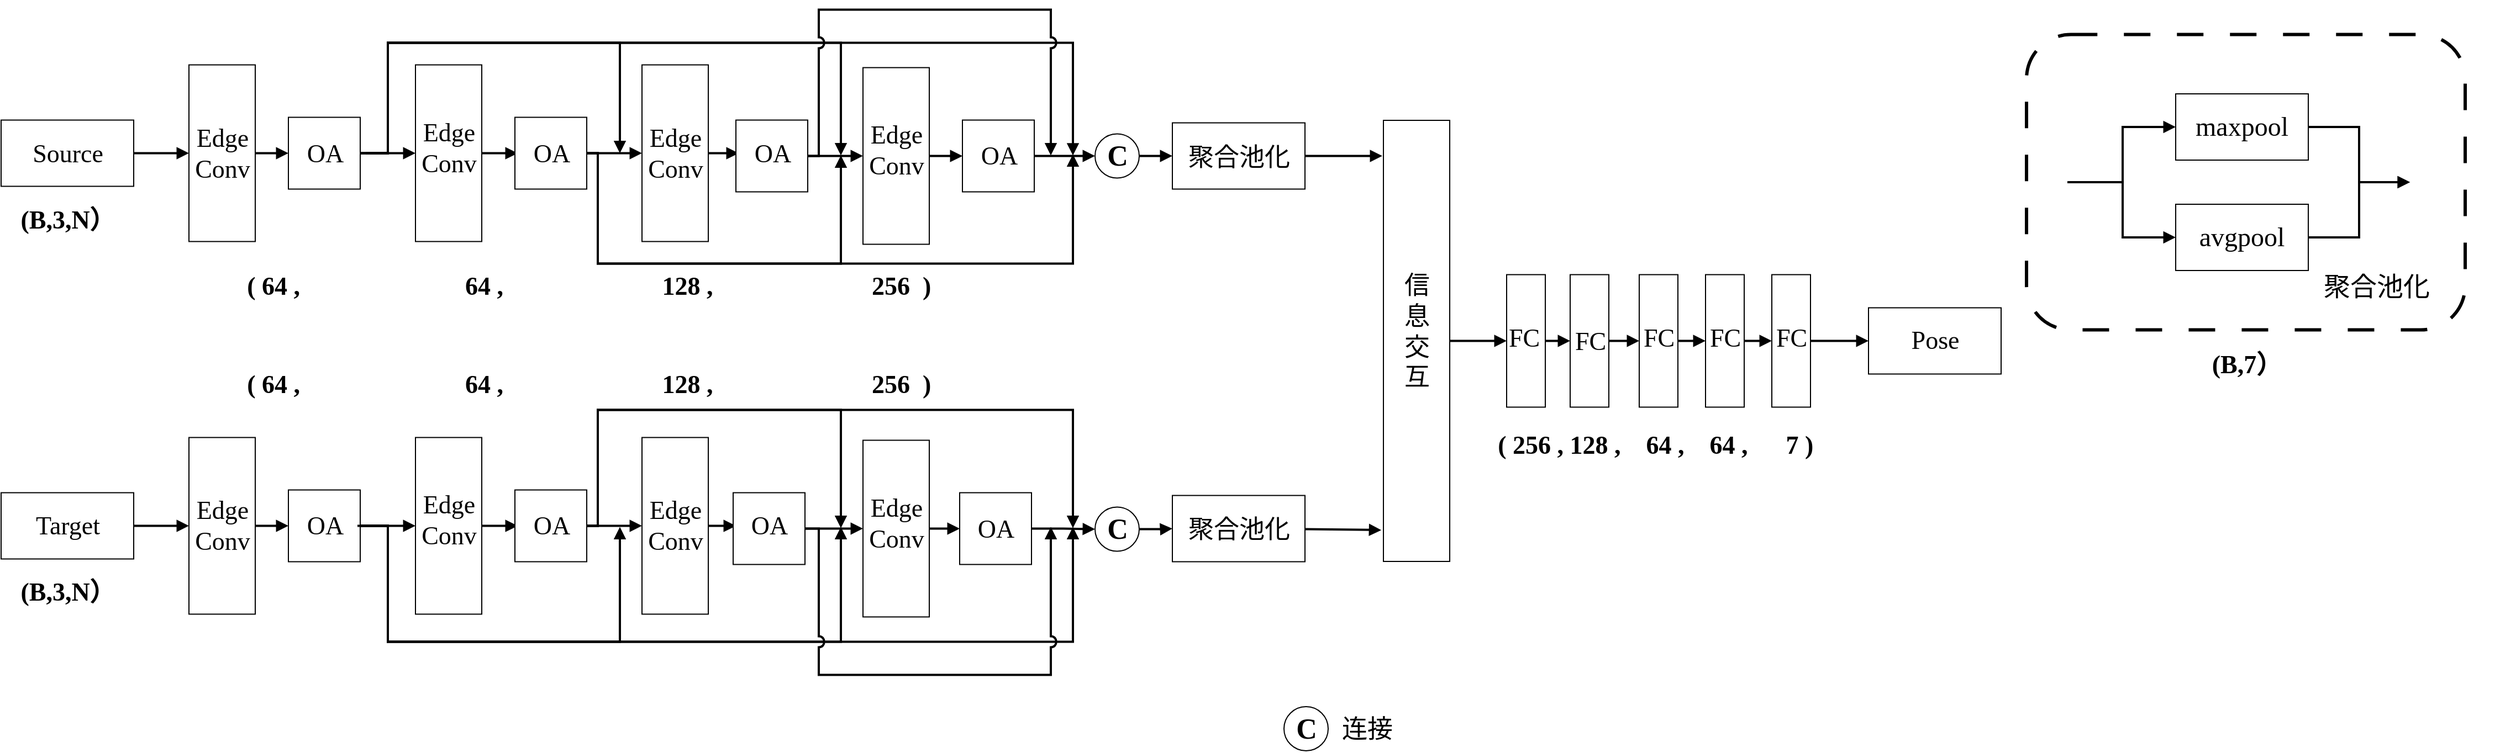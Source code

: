 <mxfile version="20.8.17" type="github">
  <diagram name="第 1 页" id="eRUMMsxShfU1d81g0v3S">
    <mxGraphModel dx="2645" dy="1373" grid="1" gridSize="10" guides="1" tooltips="1" connect="1" arrows="1" fold="1" page="1" pageScale="1" pageWidth="827" pageHeight="1169" math="0" shadow="0">
      <root>
        <mxCell id="0" />
        <mxCell id="1" parent="0" />
        <mxCell id="hH8gsVPZzRmc-5s9tCda-38" style="edgeStyle=orthogonalEdgeStyle;rounded=0;orthogonalLoop=1;jettySize=auto;html=1;exitX=1;exitY=0.5;exitDx=0;exitDy=0;strokeWidth=2;fontFamily=Times New Roman;fontSize=23;endArrow=block;endFill=1;" edge="1" parent="1" source="hH8gsVPZzRmc-5s9tCda-1" target="hH8gsVPZzRmc-5s9tCda-5">
          <mxGeometry relative="1" as="geometry" />
        </mxCell>
        <mxCell id="hH8gsVPZzRmc-5s9tCda-1" value="" style="rounded=0;whiteSpace=wrap;html=1;" vertex="1" parent="1">
          <mxGeometry x="80" y="188.75" width="120" height="60" as="geometry" />
        </mxCell>
        <mxCell id="hH8gsVPZzRmc-5s9tCda-2" value="&lt;font face=&quot;Times New Roman&quot; style=&quot;font-size: 23px;&quot;&gt;Source&lt;/font&gt;" style="text;html=1;align=center;verticalAlign=middle;resizable=0;points=[];autosize=1;strokeColor=none;fillColor=none;" vertex="1" parent="1">
          <mxGeometry x="95" y="198.75" width="90" height="40" as="geometry" />
        </mxCell>
        <mxCell id="hH8gsVPZzRmc-5s9tCda-77" style="edgeStyle=orthogonalEdgeStyle;rounded=0;orthogonalLoop=1;jettySize=auto;html=1;strokeWidth=2;fontFamily=宋体;fontSize=23;endArrow=block;endFill=1;" edge="1" parent="1" source="hH8gsVPZzRmc-5s9tCda-3" target="hH8gsVPZzRmc-5s9tCda-48">
          <mxGeometry relative="1" as="geometry" />
        </mxCell>
        <mxCell id="hH8gsVPZzRmc-5s9tCda-3" value="" style="rounded=0;whiteSpace=wrap;html=1;" vertex="1" parent="1">
          <mxGeometry x="80" y="526.25" width="120" height="60" as="geometry" />
        </mxCell>
        <mxCell id="hH8gsVPZzRmc-5s9tCda-4" value="&lt;font face=&quot;Times New Roman&quot; style=&quot;font-size: 23px;&quot;&gt;Target&lt;/font&gt;" style="text;html=1;align=center;verticalAlign=middle;resizable=0;points=[];autosize=1;strokeColor=none;fillColor=none;" vertex="1" parent="1">
          <mxGeometry x="100" y="536.25" width="80" height="40" as="geometry" />
        </mxCell>
        <mxCell id="hH8gsVPZzRmc-5s9tCda-14" style="edgeStyle=orthogonalEdgeStyle;rounded=0;orthogonalLoop=1;jettySize=auto;html=1;entryX=0;entryY=0.5;entryDx=0;entryDy=0;fontFamily=Times New Roman;fontSize=23;endArrow=block;endFill=1;strokeWidth=2;" edge="1" parent="1" source="hH8gsVPZzRmc-5s9tCda-5" target="hH8gsVPZzRmc-5s9tCda-11">
          <mxGeometry relative="1" as="geometry" />
        </mxCell>
        <mxCell id="hH8gsVPZzRmc-5s9tCda-5" value="" style="rounded=0;whiteSpace=wrap;html=1;fontFamily=Times New Roman;fontSize=23;rotation=90;" vertex="1" parent="1">
          <mxGeometry x="200" y="188.75" width="160" height="60" as="geometry" />
        </mxCell>
        <mxCell id="hH8gsVPZzRmc-5s9tCda-6" value="Edge&lt;br&gt;Conv" style="text;html=1;align=center;verticalAlign=middle;resizable=0;points=[];autosize=1;strokeColor=none;fillColor=none;fontSize=23;fontFamily=Times New Roman;" vertex="1" parent="1">
          <mxGeometry x="245" y="183.75" width="70" height="70" as="geometry" />
        </mxCell>
        <mxCell id="hH8gsVPZzRmc-5s9tCda-19" style="edgeStyle=orthogonalEdgeStyle;rounded=0;orthogonalLoop=1;jettySize=auto;html=1;fontFamily=Times New Roman;fontSize=23;strokeWidth=2;endArrow=block;endFill=1;" edge="1" parent="1" source="hH8gsVPZzRmc-5s9tCda-7" target="hH8gsVPZzRmc-5s9tCda-18">
          <mxGeometry relative="1" as="geometry" />
        </mxCell>
        <mxCell id="hH8gsVPZzRmc-5s9tCda-7" value="" style="rounded=0;whiteSpace=wrap;html=1;fontFamily=Times New Roman;fontSize=23;rotation=90;" vertex="1" parent="1">
          <mxGeometry x="405" y="188.75" width="160" height="60" as="geometry" />
        </mxCell>
        <mxCell id="hH8gsVPZzRmc-5s9tCda-8" value="Edge&lt;br&gt;Conv" style="text;html=1;align=center;verticalAlign=middle;resizable=0;points=[];autosize=1;strokeColor=none;fillColor=none;fontSize=23;fontFamily=Times New Roman;" vertex="1" parent="1">
          <mxGeometry x="450" y="178.75" width="70" height="70" as="geometry" />
        </mxCell>
        <mxCell id="hH8gsVPZzRmc-5s9tCda-33" style="edgeStyle=orthogonalEdgeStyle;rounded=0;orthogonalLoop=1;jettySize=auto;html=1;strokeWidth=2;fontFamily=Times New Roman;fontSize=23;endArrow=block;endFill=1;" edge="1" parent="1" source="hH8gsVPZzRmc-5s9tCda-11" target="hH8gsVPZzRmc-5s9tCda-7">
          <mxGeometry relative="1" as="geometry" />
        </mxCell>
        <mxCell id="hH8gsVPZzRmc-5s9tCda-141" style="edgeStyle=orthogonalEdgeStyle;rounded=0;orthogonalLoop=1;jettySize=auto;html=1;strokeWidth=2;fontFamily=宋体;fontSize=24;endArrow=block;endFill=1;" edge="1" parent="1" source="hH8gsVPZzRmc-5s9tCda-11">
          <mxGeometry relative="1" as="geometry">
            <mxPoint x="840" y="220.75" as="targetPoint" />
            <Array as="points">
              <mxPoint x="430" y="218.75" />
              <mxPoint x="430" y="118.75" />
              <mxPoint x="840" y="118.75" />
            </Array>
          </mxGeometry>
        </mxCell>
        <mxCell id="hH8gsVPZzRmc-5s9tCda-143" style="edgeStyle=orthogonalEdgeStyle;rounded=0;orthogonalLoop=1;jettySize=auto;html=1;strokeWidth=2;fontFamily=宋体;fontSize=24;endArrow=block;endFill=1;" edge="1" parent="1" source="hH8gsVPZzRmc-5s9tCda-11">
          <mxGeometry relative="1" as="geometry">
            <mxPoint x="1050" y="220.75" as="targetPoint" />
            <Array as="points">
              <mxPoint x="430" y="218.75" />
              <mxPoint x="430" y="118.75" />
              <mxPoint x="1050" y="118.75" />
              <mxPoint x="1050" y="220.75" />
            </Array>
          </mxGeometry>
        </mxCell>
        <mxCell id="hH8gsVPZzRmc-5s9tCda-11" value="" style="whiteSpace=wrap;html=1;aspect=fixed;fontFamily=Times New Roman;fontSize=23;" vertex="1" parent="1">
          <mxGeometry x="340" y="186.25" width="65" height="65" as="geometry" />
        </mxCell>
        <mxCell id="hH8gsVPZzRmc-5s9tCda-139" style="edgeStyle=orthogonalEdgeStyle;rounded=0;orthogonalLoop=1;jettySize=auto;html=1;strokeWidth=2;fontFamily=宋体;fontSize=24;endArrow=block;endFill=1;" edge="1" parent="1">
          <mxGeometry relative="1" as="geometry">
            <mxPoint x="640" y="218.75" as="targetPoint" />
            <mxPoint x="410" y="218.75" as="sourcePoint" />
            <Array as="points">
              <mxPoint x="430" y="218.75" />
              <mxPoint x="430" y="118.75" />
              <mxPoint x="640" y="118.75" />
            </Array>
          </mxGeometry>
        </mxCell>
        <mxCell id="hH8gsVPZzRmc-5s9tCda-12" value="OA" style="text;html=1;align=center;verticalAlign=middle;resizable=0;points=[];autosize=1;strokeColor=none;fillColor=none;fontSize=23;fontFamily=Times New Roman;" vertex="1" parent="1">
          <mxGeometry x="342.5" y="198.75" width="60" height="40" as="geometry" />
        </mxCell>
        <mxCell id="hH8gsVPZzRmc-5s9tCda-34" style="edgeStyle=orthogonalEdgeStyle;rounded=0;orthogonalLoop=1;jettySize=auto;html=1;strokeWidth=2;fontFamily=Times New Roman;fontSize=23;endArrow=block;endFill=1;" edge="1" parent="1" source="hH8gsVPZzRmc-5s9tCda-17" target="hH8gsVPZzRmc-5s9tCda-21">
          <mxGeometry relative="1" as="geometry" />
        </mxCell>
        <mxCell id="hH8gsVPZzRmc-5s9tCda-144" style="edgeStyle=orthogonalEdgeStyle;rounded=0;orthogonalLoop=1;jettySize=auto;html=1;strokeWidth=2;fontFamily=宋体;fontSize=24;endArrow=block;endFill=1;" edge="1" parent="1" source="hH8gsVPZzRmc-5s9tCda-17">
          <mxGeometry relative="1" as="geometry">
            <mxPoint x="840" y="220.75" as="targetPoint" />
            <Array as="points">
              <mxPoint x="620" y="218.75" />
              <mxPoint x="620" y="318.75" />
              <mxPoint x="840" y="318.75" />
            </Array>
          </mxGeometry>
        </mxCell>
        <mxCell id="hH8gsVPZzRmc-5s9tCda-149" style="edgeStyle=orthogonalEdgeStyle;rounded=0;orthogonalLoop=1;jettySize=auto;html=1;strokeWidth=2;fontFamily=宋体;fontSize=24;endArrow=block;endFill=1;" edge="1" parent="1" source="hH8gsVPZzRmc-5s9tCda-17">
          <mxGeometry relative="1" as="geometry">
            <mxPoint x="1050" y="219.75" as="targetPoint" />
            <Array as="points">
              <mxPoint x="620" y="218.75" />
              <mxPoint x="620" y="318.75" />
              <mxPoint x="1050" y="318.75" />
            </Array>
          </mxGeometry>
        </mxCell>
        <mxCell id="hH8gsVPZzRmc-5s9tCda-17" value="" style="whiteSpace=wrap;html=1;aspect=fixed;fontFamily=Times New Roman;fontSize=23;" vertex="1" parent="1">
          <mxGeometry x="545" y="186.25" width="65" height="65" as="geometry" />
        </mxCell>
        <mxCell id="hH8gsVPZzRmc-5s9tCda-18" value="OA" style="text;html=1;align=center;verticalAlign=middle;resizable=0;points=[];autosize=1;strokeColor=none;fillColor=none;fontSize=23;fontFamily=Times New Roman;" vertex="1" parent="1">
          <mxGeometry x="547.5" y="198.75" width="60" height="40" as="geometry" />
        </mxCell>
        <mxCell id="hH8gsVPZzRmc-5s9tCda-20" style="edgeStyle=orthogonalEdgeStyle;rounded=0;orthogonalLoop=1;jettySize=auto;html=1;fontFamily=Times New Roman;fontSize=23;strokeWidth=2;endArrow=block;endFill=1;" edge="1" parent="1" source="hH8gsVPZzRmc-5s9tCda-21" target="hH8gsVPZzRmc-5s9tCda-24">
          <mxGeometry relative="1" as="geometry" />
        </mxCell>
        <mxCell id="hH8gsVPZzRmc-5s9tCda-21" value="" style="rounded=0;whiteSpace=wrap;html=1;fontFamily=Times New Roman;fontSize=23;rotation=90;" vertex="1" parent="1">
          <mxGeometry x="610" y="188.75" width="160" height="60" as="geometry" />
        </mxCell>
        <mxCell id="hH8gsVPZzRmc-5s9tCda-22" value="Edge&lt;br&gt;Conv" style="text;html=1;align=center;verticalAlign=middle;resizable=0;points=[];autosize=1;strokeColor=none;fillColor=none;fontSize=23;fontFamily=Times New Roman;" vertex="1" parent="1">
          <mxGeometry x="655" y="183.75" width="70" height="70" as="geometry" />
        </mxCell>
        <mxCell id="hH8gsVPZzRmc-5s9tCda-36" style="edgeStyle=orthogonalEdgeStyle;rounded=0;orthogonalLoop=1;jettySize=auto;html=1;strokeWidth=2;fontFamily=Times New Roman;fontSize=23;endArrow=block;endFill=1;" edge="1" parent="1" source="hH8gsVPZzRmc-5s9tCda-23" target="hH8gsVPZzRmc-5s9tCda-26">
          <mxGeometry relative="1" as="geometry">
            <Array as="points">
              <mxPoint x="840" y="208.75" />
              <mxPoint x="840" y="208.75" />
            </Array>
          </mxGeometry>
        </mxCell>
        <mxCell id="hH8gsVPZzRmc-5s9tCda-151" style="edgeStyle=orthogonalEdgeStyle;rounded=0;orthogonalLoop=1;jettySize=auto;html=1;strokeWidth=2;fontFamily=宋体;fontSize=24;endArrow=block;endFill=1;jumpStyle=arc;jumpSize=8;" edge="1" parent="1" source="hH8gsVPZzRmc-5s9tCda-23">
          <mxGeometry relative="1" as="geometry">
            <mxPoint x="1030" y="220.75" as="targetPoint" />
            <Array as="points">
              <mxPoint x="820" y="221.75" />
              <mxPoint x="820" y="88.75" />
              <mxPoint x="1030" y="88.75" />
            </Array>
          </mxGeometry>
        </mxCell>
        <mxCell id="hH8gsVPZzRmc-5s9tCda-23" value="" style="whiteSpace=wrap;html=1;aspect=fixed;fontFamily=Times New Roman;fontSize=23;" vertex="1" parent="1">
          <mxGeometry x="745" y="188.75" width="65" height="65" as="geometry" />
        </mxCell>
        <mxCell id="hH8gsVPZzRmc-5s9tCda-24" value="OA" style="text;html=1;align=center;verticalAlign=middle;resizable=0;points=[];autosize=1;strokeColor=none;fillColor=none;fontSize=23;fontFamily=Times New Roman;" vertex="1" parent="1">
          <mxGeometry x="747.5" y="198.75" width="60" height="40" as="geometry" />
        </mxCell>
        <mxCell id="hH8gsVPZzRmc-5s9tCda-37" style="edgeStyle=orthogonalEdgeStyle;rounded=0;orthogonalLoop=1;jettySize=auto;html=1;strokeWidth=2;fontFamily=Times New Roman;fontSize=23;endArrow=block;endFill=1;" edge="1" parent="1" source="hH8gsVPZzRmc-5s9tCda-26" target="hH8gsVPZzRmc-5s9tCda-28">
          <mxGeometry relative="1" as="geometry" />
        </mxCell>
        <mxCell id="hH8gsVPZzRmc-5s9tCda-26" value="" style="rounded=0;whiteSpace=wrap;html=1;fontFamily=Times New Roman;fontSize=23;rotation=90;" vertex="1" parent="1">
          <mxGeometry x="810" y="191.25" width="160" height="60" as="geometry" />
        </mxCell>
        <mxCell id="hH8gsVPZzRmc-5s9tCda-27" value="Edge&lt;br&gt;Conv" style="text;html=1;align=center;verticalAlign=middle;resizable=0;points=[];autosize=1;strokeColor=none;fillColor=none;fontSize=23;fontFamily=Times New Roman;" vertex="1" parent="1">
          <mxGeometry x="855" y="181.25" width="70" height="70" as="geometry" />
        </mxCell>
        <mxCell id="hH8gsVPZzRmc-5s9tCda-42" style="edgeStyle=orthogonalEdgeStyle;rounded=0;orthogonalLoop=1;jettySize=auto;html=1;strokeWidth=2;fontFamily=Times New Roman;fontSize=23;endArrow=block;endFill=1;" edge="1" parent="1" source="hH8gsVPZzRmc-5s9tCda-28" target="hH8gsVPZzRmc-5s9tCda-41">
          <mxGeometry relative="1" as="geometry" />
        </mxCell>
        <mxCell id="hH8gsVPZzRmc-5s9tCda-28" value="" style="whiteSpace=wrap;html=1;aspect=fixed;fontFamily=Times New Roman;fontSize=23;" vertex="1" parent="1">
          <mxGeometry x="950" y="188.75" width="65" height="65" as="geometry" />
        </mxCell>
        <mxCell id="hH8gsVPZzRmc-5s9tCda-29" value="OA" style="text;html=1;align=center;verticalAlign=middle;resizable=0;points=[];autosize=1;strokeColor=none;fillColor=none;fontSize=23;fontFamily=Times New Roman;" vertex="1" parent="1">
          <mxGeometry x="952.5" y="201.25" width="60" height="40" as="geometry" />
        </mxCell>
        <mxCell id="hH8gsVPZzRmc-5s9tCda-39" value="" style="group;fontFamily=Times New Roman;fontSize=23;" vertex="1" connectable="0" parent="1">
          <mxGeometry x="1070" y="201.25" width="40.002" height="40.002" as="geometry" />
        </mxCell>
        <mxCell id="hH8gsVPZzRmc-5s9tCda-40" value="" style="ellipse;whiteSpace=wrap;html=1;aspect=fixed;fontFamily=Times New Roman;fontSize=36;" vertex="1" parent="hH8gsVPZzRmc-5s9tCda-39">
          <mxGeometry x="0.002" width="40" height="40" as="geometry" />
        </mxCell>
        <mxCell id="hH8gsVPZzRmc-5s9tCda-41" value="&lt;b style=&quot;font-size: 26px;&quot;&gt;C&lt;/b&gt;" style="text;html=1;align=center;verticalAlign=middle;resizable=0;points=[];autosize=1;strokeColor=none;fillColor=none;fontSize=23;fontFamily=Times New Roman;" vertex="1" parent="hH8gsVPZzRmc-5s9tCda-39">
          <mxGeometry y="0.002" width="40" height="40" as="geometry" />
        </mxCell>
        <mxCell id="hH8gsVPZzRmc-5s9tCda-165" style="edgeStyle=orthogonalEdgeStyle;rounded=0;jumpStyle=arc;jumpSize=8;orthogonalLoop=1;jettySize=auto;html=1;strokeWidth=2;fontFamily=宋体;fontSize=24;endArrow=block;endFill=1;" edge="1" parent="1" source="hH8gsVPZzRmc-5s9tCda-43">
          <mxGeometry relative="1" as="geometry">
            <mxPoint x="1330" y="221.25" as="targetPoint" />
          </mxGeometry>
        </mxCell>
        <mxCell id="hH8gsVPZzRmc-5s9tCda-43" value="" style="rounded=0;whiteSpace=wrap;html=1;fontFamily=Times New Roman;fontSize=23;" vertex="1" parent="1">
          <mxGeometry x="1140" y="191.25" width="120" height="60" as="geometry" />
        </mxCell>
        <mxCell id="hH8gsVPZzRmc-5s9tCda-44" value="&lt;font face=&quot;宋体&quot;&gt;聚合池化&lt;/font&gt;" style="text;html=1;align=center;verticalAlign=middle;resizable=0;points=[];autosize=1;strokeColor=none;fillColor=none;fontSize=23;fontFamily=Times New Roman;" vertex="1" parent="1">
          <mxGeometry x="1140" y="201.75" width="120" height="40" as="geometry" />
        </mxCell>
        <mxCell id="hH8gsVPZzRmc-5s9tCda-46" style="edgeStyle=orthogonalEdgeStyle;rounded=0;orthogonalLoop=1;jettySize=auto;html=1;entryX=0;entryY=0.5;entryDx=0;entryDy=0;strokeWidth=2;fontFamily=宋体;fontSize=23;endArrow=block;endFill=1;" edge="1" parent="1" source="hH8gsVPZzRmc-5s9tCda-41" target="hH8gsVPZzRmc-5s9tCda-43">
          <mxGeometry relative="1" as="geometry" />
        </mxCell>
        <mxCell id="hH8gsVPZzRmc-5s9tCda-47" style="edgeStyle=orthogonalEdgeStyle;rounded=0;orthogonalLoop=1;jettySize=auto;html=1;entryX=0;entryY=0.5;entryDx=0;entryDy=0;fontFamily=Times New Roman;fontSize=23;endArrow=block;endFill=1;strokeWidth=2;" edge="1" parent="1" source="hH8gsVPZzRmc-5s9tCda-48" target="hH8gsVPZzRmc-5s9tCda-54">
          <mxGeometry relative="1" as="geometry" />
        </mxCell>
        <mxCell id="hH8gsVPZzRmc-5s9tCda-48" value="" style="rounded=0;whiteSpace=wrap;html=1;fontFamily=Times New Roman;fontSize=23;rotation=90;" vertex="1" parent="1">
          <mxGeometry x="200" y="526.25" width="160" height="60" as="geometry" />
        </mxCell>
        <mxCell id="hH8gsVPZzRmc-5s9tCda-49" value="Edge&lt;br&gt;Conv" style="text;html=1;align=center;verticalAlign=middle;resizable=0;points=[];autosize=1;strokeColor=none;fillColor=none;fontSize=23;fontFamily=Times New Roman;" vertex="1" parent="1">
          <mxGeometry x="245" y="521.25" width="70" height="70" as="geometry" />
        </mxCell>
        <mxCell id="hH8gsVPZzRmc-5s9tCda-50" style="edgeStyle=orthogonalEdgeStyle;rounded=0;orthogonalLoop=1;jettySize=auto;html=1;fontFamily=Times New Roman;fontSize=23;strokeWidth=2;endArrow=block;endFill=1;" edge="1" parent="1" source="hH8gsVPZzRmc-5s9tCda-51" target="hH8gsVPZzRmc-5s9tCda-58">
          <mxGeometry relative="1" as="geometry" />
        </mxCell>
        <mxCell id="hH8gsVPZzRmc-5s9tCda-51" value="" style="rounded=0;whiteSpace=wrap;html=1;fontFamily=Times New Roman;fontSize=23;rotation=90;" vertex="1" parent="1">
          <mxGeometry x="405" y="526.25" width="160" height="60" as="geometry" />
        </mxCell>
        <mxCell id="hH8gsVPZzRmc-5s9tCda-52" value="Edge&lt;br&gt;Conv" style="text;html=1;align=center;verticalAlign=middle;resizable=0;points=[];autosize=1;strokeColor=none;fillColor=none;fontSize=23;fontFamily=Times New Roman;" vertex="1" parent="1">
          <mxGeometry x="450" y="516.25" width="70" height="70" as="geometry" />
        </mxCell>
        <mxCell id="hH8gsVPZzRmc-5s9tCda-53" style="edgeStyle=orthogonalEdgeStyle;rounded=0;orthogonalLoop=1;jettySize=auto;html=1;strokeWidth=2;fontFamily=Times New Roman;fontSize=23;endArrow=block;endFill=1;" edge="1" parent="1" source="hH8gsVPZzRmc-5s9tCda-54" target="hH8gsVPZzRmc-5s9tCda-51">
          <mxGeometry relative="1" as="geometry" />
        </mxCell>
        <mxCell id="hH8gsVPZzRmc-5s9tCda-156" style="edgeStyle=orthogonalEdgeStyle;rounded=0;jumpStyle=arc;jumpSize=8;orthogonalLoop=1;jettySize=auto;html=1;strokeWidth=2;fontFamily=宋体;fontSize=24;endArrow=block;endFill=1;" edge="1" parent="1" source="hH8gsVPZzRmc-5s9tCda-54">
          <mxGeometry relative="1" as="geometry">
            <mxPoint x="640" y="557.25" as="targetPoint" />
            <Array as="points">
              <mxPoint x="430" y="556.25" />
              <mxPoint x="430" y="661.25" />
              <mxPoint x="640" y="661.25" />
            </Array>
          </mxGeometry>
        </mxCell>
        <mxCell id="hH8gsVPZzRmc-5s9tCda-158" style="edgeStyle=orthogonalEdgeStyle;rounded=0;jumpStyle=none;jumpSize=8;orthogonalLoop=1;jettySize=auto;html=1;strokeWidth=2;fontFamily=宋体;fontSize=24;endArrow=block;endFill=1;" edge="1" parent="1" source="hH8gsVPZzRmc-5s9tCda-54">
          <mxGeometry relative="1" as="geometry">
            <mxPoint x="1050" y="557.25" as="targetPoint" />
            <Array as="points">
              <mxPoint x="430" y="556.25" />
              <mxPoint x="430" y="661.25" />
              <mxPoint x="1050" y="661.25" />
            </Array>
          </mxGeometry>
        </mxCell>
        <mxCell id="hH8gsVPZzRmc-5s9tCda-54" value="" style="whiteSpace=wrap;html=1;aspect=fixed;fontFamily=Times New Roman;fontSize=23;" vertex="1" parent="1">
          <mxGeometry x="340" y="523.75" width="65" height="65" as="geometry" />
        </mxCell>
        <mxCell id="hH8gsVPZzRmc-5s9tCda-157" style="edgeStyle=orthogonalEdgeStyle;rounded=0;jumpStyle=none;jumpSize=8;orthogonalLoop=1;jettySize=auto;html=1;strokeWidth=2;fontFamily=宋体;fontSize=24;endArrow=block;endFill=1;" edge="1" parent="1" source="hH8gsVPZzRmc-5s9tCda-55">
          <mxGeometry relative="1" as="geometry">
            <mxPoint x="840" y="557.25" as="targetPoint" />
            <Array as="points">
              <mxPoint x="430" y="556.25" />
              <mxPoint x="430" y="661.25" />
              <mxPoint x="840" y="661.25" />
            </Array>
          </mxGeometry>
        </mxCell>
        <mxCell id="hH8gsVPZzRmc-5s9tCda-55" value="OA" style="text;html=1;align=center;verticalAlign=middle;resizable=0;points=[];autosize=1;strokeColor=none;fillColor=none;fontSize=23;fontFamily=Times New Roman;" vertex="1" parent="1">
          <mxGeometry x="342.5" y="536.25" width="60" height="40" as="geometry" />
        </mxCell>
        <mxCell id="hH8gsVPZzRmc-5s9tCda-56" style="edgeStyle=orthogonalEdgeStyle;rounded=0;orthogonalLoop=1;jettySize=auto;html=1;strokeWidth=2;fontFamily=Times New Roman;fontSize=23;endArrow=block;endFill=1;" edge="1" parent="1" source="hH8gsVPZzRmc-5s9tCda-57" target="hH8gsVPZzRmc-5s9tCda-60">
          <mxGeometry relative="1" as="geometry" />
        </mxCell>
        <mxCell id="hH8gsVPZzRmc-5s9tCda-160" style="edgeStyle=orthogonalEdgeStyle;rounded=0;jumpStyle=none;jumpSize=8;orthogonalLoop=1;jettySize=auto;html=1;strokeWidth=2;fontFamily=宋体;fontSize=24;endArrow=block;endFill=1;" edge="1" parent="1" source="hH8gsVPZzRmc-5s9tCda-57">
          <mxGeometry relative="1" as="geometry">
            <mxPoint x="840" y="558.25" as="targetPoint" />
            <Array as="points">
              <mxPoint x="620" y="556.25" />
              <mxPoint x="620" y="451.25" />
              <mxPoint x="840" y="451.25" />
            </Array>
          </mxGeometry>
        </mxCell>
        <mxCell id="hH8gsVPZzRmc-5s9tCda-161" style="edgeStyle=orthogonalEdgeStyle;rounded=0;jumpStyle=none;jumpSize=8;orthogonalLoop=1;jettySize=auto;html=1;strokeWidth=2;fontFamily=宋体;fontSize=24;endArrow=block;endFill=1;" edge="1" parent="1" source="hH8gsVPZzRmc-5s9tCda-57">
          <mxGeometry relative="1" as="geometry">
            <mxPoint x="1050" y="558.25" as="targetPoint" />
            <Array as="points">
              <mxPoint x="620" y="556.25" />
              <mxPoint x="620" y="451.25" />
              <mxPoint x="1050" y="451.25" />
            </Array>
          </mxGeometry>
        </mxCell>
        <mxCell id="hH8gsVPZzRmc-5s9tCda-57" value="" style="whiteSpace=wrap;html=1;aspect=fixed;fontFamily=Times New Roman;fontSize=23;" vertex="1" parent="1">
          <mxGeometry x="545" y="523.75" width="65" height="65" as="geometry" />
        </mxCell>
        <mxCell id="hH8gsVPZzRmc-5s9tCda-58" value="OA" style="text;html=1;align=center;verticalAlign=middle;resizable=0;points=[];autosize=1;strokeColor=none;fillColor=none;fontSize=23;fontFamily=Times New Roman;" vertex="1" parent="1">
          <mxGeometry x="547.5" y="536.25" width="60" height="40" as="geometry" />
        </mxCell>
        <mxCell id="hH8gsVPZzRmc-5s9tCda-59" style="edgeStyle=orthogonalEdgeStyle;rounded=0;orthogonalLoop=1;jettySize=auto;html=1;fontFamily=Times New Roman;fontSize=23;strokeWidth=2;endArrow=block;endFill=1;" edge="1" parent="1" source="hH8gsVPZzRmc-5s9tCda-60" target="hH8gsVPZzRmc-5s9tCda-64">
          <mxGeometry relative="1" as="geometry" />
        </mxCell>
        <mxCell id="hH8gsVPZzRmc-5s9tCda-60" value="" style="rounded=0;whiteSpace=wrap;html=1;fontFamily=Times New Roman;fontSize=23;rotation=90;" vertex="1" parent="1">
          <mxGeometry x="610" y="526.25" width="160" height="60" as="geometry" />
        </mxCell>
        <mxCell id="hH8gsVPZzRmc-5s9tCda-61" value="Edge&lt;br&gt;Conv" style="text;html=1;align=center;verticalAlign=middle;resizable=0;points=[];autosize=1;strokeColor=none;fillColor=none;fontSize=23;fontFamily=Times New Roman;" vertex="1" parent="1">
          <mxGeometry x="655" y="521.25" width="70" height="70" as="geometry" />
        </mxCell>
        <mxCell id="hH8gsVPZzRmc-5s9tCda-62" style="edgeStyle=orthogonalEdgeStyle;rounded=0;orthogonalLoop=1;jettySize=auto;html=1;strokeWidth=2;fontFamily=Times New Roman;fontSize=23;endArrow=block;endFill=1;" edge="1" parent="1" source="hH8gsVPZzRmc-5s9tCda-63" target="hH8gsVPZzRmc-5s9tCda-66">
          <mxGeometry relative="1" as="geometry" />
        </mxCell>
        <mxCell id="hH8gsVPZzRmc-5s9tCda-163" style="edgeStyle=orthogonalEdgeStyle;rounded=0;jumpStyle=arc;jumpSize=8;orthogonalLoop=1;jettySize=auto;html=1;strokeWidth=2;fontFamily=宋体;fontSize=24;endArrow=block;endFill=1;" edge="1" parent="1" source="hH8gsVPZzRmc-5s9tCda-63">
          <mxGeometry relative="1" as="geometry">
            <mxPoint x="1030" y="557.25" as="targetPoint" />
            <Array as="points">
              <mxPoint x="820" y="558.25" />
              <mxPoint x="820" y="691.25" />
              <mxPoint x="1030" y="691.25" />
            </Array>
          </mxGeometry>
        </mxCell>
        <mxCell id="hH8gsVPZzRmc-5s9tCda-63" value="" style="whiteSpace=wrap;html=1;aspect=fixed;fontFamily=Times New Roman;fontSize=23;" vertex="1" parent="1">
          <mxGeometry x="742.5" y="526.25" width="65" height="65" as="geometry" />
        </mxCell>
        <mxCell id="hH8gsVPZzRmc-5s9tCda-64" value="OA" style="text;html=1;align=center;verticalAlign=middle;resizable=0;points=[];autosize=1;strokeColor=none;fillColor=none;fontSize=23;fontFamily=Times New Roman;" vertex="1" parent="1">
          <mxGeometry x="745" y="536.25" width="60" height="40" as="geometry" />
        </mxCell>
        <mxCell id="hH8gsVPZzRmc-5s9tCda-65" style="edgeStyle=orthogonalEdgeStyle;rounded=0;orthogonalLoop=1;jettySize=auto;html=1;strokeWidth=2;fontFamily=Times New Roman;fontSize=23;endArrow=block;endFill=1;" edge="1" parent="1" source="hH8gsVPZzRmc-5s9tCda-66" target="hH8gsVPZzRmc-5s9tCda-69">
          <mxGeometry relative="1" as="geometry" />
        </mxCell>
        <mxCell id="hH8gsVPZzRmc-5s9tCda-66" value="" style="rounded=0;whiteSpace=wrap;html=1;fontFamily=Times New Roman;fontSize=23;rotation=90;" vertex="1" parent="1">
          <mxGeometry x="810" y="528.75" width="160" height="60" as="geometry" />
        </mxCell>
        <mxCell id="hH8gsVPZzRmc-5s9tCda-67" value="Edge&lt;br&gt;Conv" style="text;html=1;align=center;verticalAlign=middle;resizable=0;points=[];autosize=1;strokeColor=none;fillColor=none;fontSize=23;fontFamily=Times New Roman;" vertex="1" parent="1">
          <mxGeometry x="855" y="518.75" width="70" height="70" as="geometry" />
        </mxCell>
        <mxCell id="hH8gsVPZzRmc-5s9tCda-68" style="edgeStyle=orthogonalEdgeStyle;rounded=0;orthogonalLoop=1;jettySize=auto;html=1;strokeWidth=2;fontFamily=Times New Roman;fontSize=23;endArrow=block;endFill=1;" edge="1" parent="1" source="hH8gsVPZzRmc-5s9tCda-69" target="hH8gsVPZzRmc-5s9tCda-73">
          <mxGeometry relative="1" as="geometry" />
        </mxCell>
        <mxCell id="hH8gsVPZzRmc-5s9tCda-69" value="" style="whiteSpace=wrap;html=1;aspect=fixed;fontFamily=Times New Roman;fontSize=23;" vertex="1" parent="1">
          <mxGeometry x="947.5" y="526.25" width="65" height="65" as="geometry" />
        </mxCell>
        <mxCell id="hH8gsVPZzRmc-5s9tCda-70" value="OA" style="text;html=1;align=center;verticalAlign=middle;resizable=0;points=[];autosize=1;strokeColor=none;fillColor=none;fontSize=23;fontFamily=Times New Roman;" vertex="1" parent="1">
          <mxGeometry x="950" y="538.75" width="60" height="40" as="geometry" />
        </mxCell>
        <mxCell id="hH8gsVPZzRmc-5s9tCda-71" value="" style="group;fontFamily=Times New Roman;fontSize=23;" vertex="1" connectable="0" parent="1">
          <mxGeometry x="1070" y="539.25" width="40.002" height="40.002" as="geometry" />
        </mxCell>
        <mxCell id="hH8gsVPZzRmc-5s9tCda-72" value="" style="ellipse;whiteSpace=wrap;html=1;aspect=fixed;fontFamily=Times New Roman;fontSize=36;" vertex="1" parent="hH8gsVPZzRmc-5s9tCda-71">
          <mxGeometry x="0.002" width="40" height="40" as="geometry" />
        </mxCell>
        <mxCell id="hH8gsVPZzRmc-5s9tCda-73" value="&lt;b style=&quot;font-size: 26px;&quot;&gt;C&lt;/b&gt;" style="text;html=1;align=center;verticalAlign=middle;resizable=0;points=[];autosize=1;strokeColor=none;fillColor=none;fontSize=23;fontFamily=Times New Roman;" vertex="1" parent="hH8gsVPZzRmc-5s9tCda-71">
          <mxGeometry y="0.002" width="40" height="40" as="geometry" />
        </mxCell>
        <mxCell id="hH8gsVPZzRmc-5s9tCda-74" value="" style="rounded=0;whiteSpace=wrap;html=1;fontFamily=Times New Roman;fontSize=23;" vertex="1" parent="1">
          <mxGeometry x="1140" y="528.75" width="120" height="60" as="geometry" />
        </mxCell>
        <mxCell id="hH8gsVPZzRmc-5s9tCda-164" style="edgeStyle=orthogonalEdgeStyle;rounded=0;jumpStyle=arc;jumpSize=8;orthogonalLoop=1;jettySize=auto;html=1;entryX=0.929;entryY=1.032;entryDx=0;entryDy=0;entryPerimeter=0;strokeWidth=2;fontFamily=宋体;fontSize=24;endArrow=block;endFill=1;" edge="1" parent="1" source="hH8gsVPZzRmc-5s9tCda-75" target="hH8gsVPZzRmc-5s9tCda-78">
          <mxGeometry relative="1" as="geometry" />
        </mxCell>
        <mxCell id="hH8gsVPZzRmc-5s9tCda-75" value="&lt;font face=&quot;宋体&quot;&gt;聚合池化&lt;/font&gt;" style="text;html=1;align=center;verticalAlign=middle;resizable=0;points=[];autosize=1;strokeColor=none;fillColor=none;fontSize=23;fontFamily=Times New Roman;" vertex="1" parent="1">
          <mxGeometry x="1140" y="539.25" width="120" height="40" as="geometry" />
        </mxCell>
        <mxCell id="hH8gsVPZzRmc-5s9tCda-76" style="edgeStyle=orthogonalEdgeStyle;rounded=0;orthogonalLoop=1;jettySize=auto;html=1;entryX=0;entryY=0.5;entryDx=0;entryDy=0;strokeWidth=2;fontFamily=宋体;fontSize=23;endArrow=block;endFill=1;" edge="1" parent="1" source="hH8gsVPZzRmc-5s9tCda-73" target="hH8gsVPZzRmc-5s9tCda-74">
          <mxGeometry relative="1" as="geometry" />
        </mxCell>
        <mxCell id="hH8gsVPZzRmc-5s9tCda-108" style="edgeStyle=orthogonalEdgeStyle;rounded=0;orthogonalLoop=1;jettySize=auto;html=1;strokeWidth=2;fontFamily=Times New Roman;fontSize=23;endArrow=block;endFill=1;exitX=0.5;exitY=0;exitDx=0;exitDy=0;" edge="1" parent="1" source="hH8gsVPZzRmc-5s9tCda-78" target="hH8gsVPZzRmc-5s9tCda-84">
          <mxGeometry relative="1" as="geometry">
            <Array as="points" />
          </mxGeometry>
        </mxCell>
        <mxCell id="hH8gsVPZzRmc-5s9tCda-78" value="" style="rounded=0;whiteSpace=wrap;html=1;fontFamily=宋体;fontSize=23;rotation=90;" vertex="1" parent="1">
          <mxGeometry x="1161.25" y="358.75" width="399.5" height="60" as="geometry" />
        </mxCell>
        <mxCell id="hH8gsVPZzRmc-5s9tCda-83" value="信&lt;br&gt;息&lt;br&gt;交&lt;br&gt;互" style="text;html=1;align=center;verticalAlign=middle;resizable=0;points=[];autosize=1;strokeColor=none;fillColor=none;fontSize=23;fontFamily=宋体;" vertex="1" parent="1">
          <mxGeometry x="1336" y="320" width="50" height="120" as="geometry" />
        </mxCell>
        <mxCell id="hH8gsVPZzRmc-5s9tCda-102" style="edgeStyle=orthogonalEdgeStyle;rounded=0;orthogonalLoop=1;jettySize=auto;html=1;strokeWidth=2;fontFamily=宋体;fontSize=23;endArrow=block;endFill=1;" edge="1" parent="1" source="hH8gsVPZzRmc-5s9tCda-84" target="hH8gsVPZzRmc-5s9tCda-86">
          <mxGeometry relative="1" as="geometry" />
        </mxCell>
        <mxCell id="hH8gsVPZzRmc-5s9tCda-84" value="" style="rounded=0;whiteSpace=wrap;html=1;fontFamily=宋体;fontSize=23;rotation=90;" vertex="1" parent="1">
          <mxGeometry x="1400" y="371.25" width="120" height="35" as="geometry" />
        </mxCell>
        <mxCell id="hH8gsVPZzRmc-5s9tCda-85" value="&lt;font face=&quot;Times New Roman&quot;&gt;FC&lt;/font&gt;" style="text;html=1;align=center;verticalAlign=middle;resizable=0;points=[];autosize=1;strokeColor=none;fillColor=none;fontSize=23;fontFamily=宋体;" vertex="1" parent="1">
          <mxGeometry x="1432.5" y="366.25" width="50" height="40" as="geometry" />
        </mxCell>
        <mxCell id="hH8gsVPZzRmc-5s9tCda-99" style="edgeStyle=orthogonalEdgeStyle;rounded=0;orthogonalLoop=1;jettySize=auto;html=1;strokeWidth=2;fontFamily=宋体;fontSize=23;endArrow=block;endFill=1;" edge="1" parent="1" source="hH8gsVPZzRmc-5s9tCda-86" target="hH8gsVPZzRmc-5s9tCda-88">
          <mxGeometry relative="1" as="geometry" />
        </mxCell>
        <mxCell id="hH8gsVPZzRmc-5s9tCda-86" value="" style="rounded=0;whiteSpace=wrap;html=1;fontFamily=宋体;fontSize=23;rotation=90;" vertex="1" parent="1">
          <mxGeometry x="1457.5" y="371.25" width="120" height="35" as="geometry" />
        </mxCell>
        <mxCell id="hH8gsVPZzRmc-5s9tCda-87" value="&lt;font face=&quot;Times New Roman&quot;&gt;FC&lt;/font&gt;" style="text;html=1;align=center;verticalAlign=middle;resizable=0;points=[];autosize=1;strokeColor=none;fillColor=none;fontSize=23;fontFamily=宋体;" vertex="1" parent="1">
          <mxGeometry x="1492.5" y="368.75" width="50" height="40" as="geometry" />
        </mxCell>
        <mxCell id="hH8gsVPZzRmc-5s9tCda-100" style="edgeStyle=orthogonalEdgeStyle;rounded=0;orthogonalLoop=1;jettySize=auto;html=1;strokeWidth=2;fontFamily=宋体;fontSize=23;endArrow=block;endFill=1;" edge="1" parent="1" source="hH8gsVPZzRmc-5s9tCda-88" target="hH8gsVPZzRmc-5s9tCda-90">
          <mxGeometry relative="1" as="geometry" />
        </mxCell>
        <mxCell id="hH8gsVPZzRmc-5s9tCda-88" value="" style="rounded=0;whiteSpace=wrap;html=1;fontFamily=宋体;fontSize=23;rotation=90;" vertex="1" parent="1">
          <mxGeometry x="1520" y="371.25" width="120" height="35" as="geometry" />
        </mxCell>
        <mxCell id="hH8gsVPZzRmc-5s9tCda-89" value="&lt;font face=&quot;Times New Roman&quot;&gt;FC&lt;/font&gt;" style="text;html=1;align=center;verticalAlign=middle;resizable=0;points=[];autosize=1;strokeColor=none;fillColor=none;fontSize=23;fontFamily=宋体;" vertex="1" parent="1">
          <mxGeometry x="1555" y="366.25" width="50" height="40" as="geometry" />
        </mxCell>
        <mxCell id="hH8gsVPZzRmc-5s9tCda-116" style="edgeStyle=orthogonalEdgeStyle;rounded=0;orthogonalLoop=1;jettySize=auto;html=1;strokeWidth=2;fontFamily=Times New Roman;fontSize=23;endArrow=block;endFill=1;" edge="1" parent="1" source="hH8gsVPZzRmc-5s9tCda-90" target="hH8gsVPZzRmc-5s9tCda-114">
          <mxGeometry relative="1" as="geometry" />
        </mxCell>
        <mxCell id="hH8gsVPZzRmc-5s9tCda-90" value="" style="rounded=0;whiteSpace=wrap;html=1;fontFamily=宋体;fontSize=23;rotation=90;" vertex="1" parent="1">
          <mxGeometry x="1580" y="371.25" width="120" height="35" as="geometry" />
        </mxCell>
        <mxCell id="hH8gsVPZzRmc-5s9tCda-91" value="&lt;font face=&quot;Times New Roman&quot;&gt;FC&lt;/font&gt;" style="text;html=1;align=center;verticalAlign=middle;resizable=0;points=[];autosize=1;strokeColor=none;fillColor=none;fontSize=23;fontFamily=宋体;" vertex="1" parent="1">
          <mxGeometry x="1615" y="366.25" width="50" height="40" as="geometry" />
        </mxCell>
        <mxCell id="hH8gsVPZzRmc-5s9tCda-105" value="" style="rounded=0;whiteSpace=wrap;html=1;" vertex="1" parent="1">
          <mxGeometry x="1770" y="358.75" width="120" height="60" as="geometry" />
        </mxCell>
        <mxCell id="hH8gsVPZzRmc-5s9tCda-106" value="&lt;font face=&quot;Times New Roman&quot;&gt;Pose&lt;/font&gt;" style="text;html=1;align=center;verticalAlign=middle;resizable=0;points=[];autosize=1;strokeColor=none;fillColor=none;fontSize=23;fontFamily=宋体;" vertex="1" parent="1">
          <mxGeometry x="1795" y="368.25" width="70" height="40" as="geometry" />
        </mxCell>
        <mxCell id="hH8gsVPZzRmc-5s9tCda-109" value="&lt;b&gt;(B,3,N）&lt;/b&gt;" style="text;html=1;align=center;verticalAlign=middle;resizable=0;points=[];autosize=1;strokeColor=none;fillColor=none;fontSize=23;fontFamily=Times New Roman;" vertex="1" parent="1">
          <mxGeometry x="85" y="258.75" width="110" height="40" as="geometry" />
        </mxCell>
        <mxCell id="hH8gsVPZzRmc-5s9tCda-110" value="&lt;b&gt;(B,3,N）&lt;/b&gt;" style="text;html=1;align=center;verticalAlign=middle;resizable=0;points=[];autosize=1;strokeColor=none;fillColor=none;fontSize=23;fontFamily=Times New Roman;" vertex="1" parent="1">
          <mxGeometry x="85" y="596.25" width="110" height="40" as="geometry" />
        </mxCell>
        <mxCell id="hH8gsVPZzRmc-5s9tCda-111" value="&lt;b&gt;&amp;nbsp; &amp;nbsp;( 64 ,&amp;nbsp; &amp;nbsp; &amp;nbsp; &amp;nbsp; &amp;nbsp; &amp;nbsp; &amp;nbsp; &amp;nbsp; &amp;nbsp; &amp;nbsp; &amp;nbsp; &amp;nbsp; &amp;nbsp; 64 ,&amp;nbsp; &amp;nbsp; &amp;nbsp; &amp;nbsp; &amp;nbsp; &amp;nbsp; &amp;nbsp; &amp;nbsp; &amp;nbsp; &amp;nbsp; &amp;nbsp; &amp;nbsp; &amp;nbsp;128 ,&amp;nbsp; &amp;nbsp; &amp;nbsp; &amp;nbsp; &amp;nbsp; &amp;nbsp; &amp;nbsp; &amp;nbsp; &amp;nbsp; &amp;nbsp; &amp;nbsp; &amp;nbsp; &amp;nbsp;256&amp;nbsp; )&lt;/b&gt;" style="text;html=1;align=center;verticalAlign=middle;resizable=0;points=[];autosize=1;strokeColor=none;fillColor=none;fontSize=23;fontFamily=Times New Roman;" vertex="1" parent="1">
          <mxGeometry x="272.5" y="318.75" width="660" height="40" as="geometry" />
        </mxCell>
        <mxCell id="hH8gsVPZzRmc-5s9tCda-112" value="&lt;b&gt;&amp;nbsp; &amp;nbsp;( 64 ,&amp;nbsp; &amp;nbsp; &amp;nbsp; &amp;nbsp; &amp;nbsp; &amp;nbsp; &amp;nbsp; &amp;nbsp; &amp;nbsp; &amp;nbsp; &amp;nbsp; &amp;nbsp; &amp;nbsp; 64 ,&amp;nbsp; &amp;nbsp; &amp;nbsp; &amp;nbsp; &amp;nbsp; &amp;nbsp; &amp;nbsp; &amp;nbsp; &amp;nbsp; &amp;nbsp; &amp;nbsp; &amp;nbsp; &amp;nbsp;128 ,&amp;nbsp; &amp;nbsp; &amp;nbsp; &amp;nbsp; &amp;nbsp; &amp;nbsp; &amp;nbsp; &amp;nbsp; &amp;nbsp; &amp;nbsp; &amp;nbsp; &amp;nbsp; &amp;nbsp;256&amp;nbsp; )&lt;/b&gt;" style="text;html=1;align=center;verticalAlign=middle;resizable=0;points=[];autosize=1;strokeColor=none;fillColor=none;fontSize=23;fontFamily=Times New Roman;" vertex="1" parent="1">
          <mxGeometry x="272.5" y="408.25" width="660" height="40" as="geometry" />
        </mxCell>
        <mxCell id="hH8gsVPZzRmc-5s9tCda-113" value="&lt;b&gt;&amp;nbsp; &amp;nbsp; &amp;nbsp; &amp;nbsp; &amp;nbsp; &amp;nbsp; &amp;nbsp; &amp;nbsp; &amp;nbsp;( 256 , 128 ,&amp;nbsp; &amp;nbsp; 64 ,&amp;nbsp; &amp;nbsp; 64 ,&amp;nbsp; &amp;nbsp; &amp;nbsp; 7 )&lt;/b&gt;" style="text;html=1;align=center;verticalAlign=middle;resizable=0;points=[];autosize=1;strokeColor=none;fillColor=none;fontSize=23;fontFamily=Times New Roman;" vertex="1" parent="1">
          <mxGeometry x="1322.5" y="462.5" width="410" height="40" as="geometry" />
        </mxCell>
        <mxCell id="hH8gsVPZzRmc-5s9tCda-118" style="edgeStyle=orthogonalEdgeStyle;rounded=0;orthogonalLoop=1;jettySize=auto;html=1;entryX=0;entryY=0.5;entryDx=0;entryDy=0;strokeWidth=2;fontFamily=Times New Roman;fontSize=23;endArrow=block;endFill=1;" edge="1" parent="1" source="hH8gsVPZzRmc-5s9tCda-114" target="hH8gsVPZzRmc-5s9tCda-105">
          <mxGeometry relative="1" as="geometry" />
        </mxCell>
        <mxCell id="hH8gsVPZzRmc-5s9tCda-114" value="" style="rounded=0;whiteSpace=wrap;html=1;fontFamily=宋体;fontSize=23;rotation=90;" vertex="1" parent="1">
          <mxGeometry x="1640" y="371.25" width="120" height="35" as="geometry" />
        </mxCell>
        <mxCell id="hH8gsVPZzRmc-5s9tCda-115" value="&lt;font face=&quot;Times New Roman&quot;&gt;FC&lt;/font&gt;" style="text;html=1;align=center;verticalAlign=middle;resizable=0;points=[];autosize=1;strokeColor=none;fillColor=none;fontSize=23;fontFamily=宋体;" vertex="1" parent="1">
          <mxGeometry x="1675" y="366.25" width="50" height="40" as="geometry" />
        </mxCell>
        <mxCell id="hH8gsVPZzRmc-5s9tCda-119" value="" style="group;fontFamily=Times New Roman;fontSize=23;" vertex="1" connectable="0" parent="1">
          <mxGeometry x="1241" y="720" width="40.002" height="40.002" as="geometry" />
        </mxCell>
        <mxCell id="hH8gsVPZzRmc-5s9tCda-120" value="" style="ellipse;whiteSpace=wrap;html=1;aspect=fixed;fontFamily=Times New Roman;fontSize=36;" vertex="1" parent="hH8gsVPZzRmc-5s9tCda-119">
          <mxGeometry x="0.002" width="40" height="40" as="geometry" />
        </mxCell>
        <mxCell id="hH8gsVPZzRmc-5s9tCda-121" value="&lt;b style=&quot;font-size: 26px;&quot;&gt;C&lt;/b&gt;" style="text;html=1;align=center;verticalAlign=middle;resizable=0;points=[];autosize=1;strokeColor=none;fillColor=none;fontSize=23;fontFamily=Times New Roman;" vertex="1" parent="hH8gsVPZzRmc-5s9tCda-119">
          <mxGeometry y="0.002" width="40" height="40" as="geometry" />
        </mxCell>
        <mxCell id="hH8gsVPZzRmc-5s9tCda-122" value="&lt;font face=&quot;宋体&quot;&gt;连接&lt;/font&gt;" style="text;html=1;align=center;verticalAlign=middle;resizable=0;points=[];autosize=1;strokeColor=none;fillColor=none;fontSize=23;fontFamily=Times New Roman;" vertex="1" parent="1">
          <mxGeometry x="1281" y="720" width="70" height="40" as="geometry" />
        </mxCell>
        <mxCell id="hH8gsVPZzRmc-5s9tCda-124" value="" style="rounded=1;whiteSpace=wrap;html=1;dashed=1;dashPattern=8 8;fillStyle=hatch;fontFamily=宋体;fontSize=23;strokeWidth=3;" vertex="1" parent="1">
          <mxGeometry x="1913" y="111.25" width="397" height="267.5" as="geometry" />
        </mxCell>
        <mxCell id="hH8gsVPZzRmc-5s9tCda-135" style="edgeStyle=orthogonalEdgeStyle;rounded=0;orthogonalLoop=1;jettySize=auto;html=1;entryX=0;entryY=0.5;entryDx=0;entryDy=0;strokeWidth=2;fontFamily=Times New Roman;fontSize=24;endArrow=block;endFill=1;" edge="1" parent="1" source="hH8gsVPZzRmc-5s9tCda-125" target="hH8gsVPZzRmc-5s9tCda-134">
          <mxGeometry relative="1" as="geometry" />
        </mxCell>
        <mxCell id="hH8gsVPZzRmc-5s9tCda-125" value="&lt;font face=&quot;Times New Roman&quot; style=&quot;font-size: 24px;&quot;&gt;maxpool&lt;/font&gt;" style="rounded=0;whiteSpace=wrap;html=1;fillStyle=hatch;fontFamily=宋体;fontSize=23;" vertex="1" parent="1">
          <mxGeometry x="2048" y="165" width="120" height="60" as="geometry" />
        </mxCell>
        <mxCell id="hH8gsVPZzRmc-5s9tCda-136" style="edgeStyle=orthogonalEdgeStyle;rounded=0;orthogonalLoop=1;jettySize=auto;html=1;entryX=0;entryY=0.5;entryDx=0;entryDy=0;strokeWidth=2;fontFamily=Times New Roman;fontSize=24;endArrow=block;endFill=1;" edge="1" parent="1" source="hH8gsVPZzRmc-5s9tCda-126" target="hH8gsVPZzRmc-5s9tCda-134">
          <mxGeometry relative="1" as="geometry" />
        </mxCell>
        <mxCell id="hH8gsVPZzRmc-5s9tCda-126" value="&lt;font face=&quot;Times New Roman&quot; style=&quot;font-size: 24px;&quot;&gt;avgpool&lt;/font&gt;" style="rounded=0;whiteSpace=wrap;html=1;fillStyle=hatch;fontFamily=宋体;fontSize=23;" vertex="1" parent="1">
          <mxGeometry x="2048" y="265" width="120" height="60" as="geometry" />
        </mxCell>
        <mxCell id="hH8gsVPZzRmc-5s9tCda-127" value="" style="edgeStyle=none;orthogonalLoop=1;jettySize=auto;html=1;rounded=0;strokeWidth=2;fontFamily=Times New Roman;fontSize=24;endArrow=block;endFill=1;entryX=0;entryY=0.5;entryDx=0;entryDy=0;" edge="1" parent="1" target="hH8gsVPZzRmc-5s9tCda-125">
          <mxGeometry width="80" relative="1" as="geometry">
            <mxPoint x="1950" y="245" as="sourcePoint" />
            <mxPoint x="2048" y="180" as="targetPoint" />
            <Array as="points">
              <mxPoint x="2000" y="245" />
              <mxPoint x="2000" y="195" />
            </Array>
          </mxGeometry>
        </mxCell>
        <mxCell id="hH8gsVPZzRmc-5s9tCda-128" value="" style="edgeStyle=none;orthogonalLoop=1;jettySize=auto;html=1;rounded=0;strokeWidth=2;fontFamily=Times New Roman;fontSize=24;endArrow=block;endFill=1;entryX=0;entryY=0.5;entryDx=0;entryDy=0;exitX=1;exitY=0.5;exitDx=0;exitDy=0;" edge="1" parent="1" target="hH8gsVPZzRmc-5s9tCda-126">
          <mxGeometry width="80" relative="1" as="geometry">
            <mxPoint x="1950" y="245" as="sourcePoint" />
            <mxPoint x="2058" y="190" as="targetPoint" />
            <Array as="points">
              <mxPoint x="2000" y="245" />
              <mxPoint x="2000" y="295" />
            </Array>
          </mxGeometry>
        </mxCell>
        <mxCell id="hH8gsVPZzRmc-5s9tCda-133" value="" style="whiteSpace=wrap;html=1;aspect=fixed;fillStyle=hatch;fontFamily=Times New Roman;fontSize=24;opacity=0;" vertex="1" parent="1">
          <mxGeometry x="1890" y="580" width="80" height="80" as="geometry" />
        </mxCell>
        <mxCell id="hH8gsVPZzRmc-5s9tCda-134" value="" style="whiteSpace=wrap;html=1;aspect=fixed;fillStyle=hatch;fontFamily=Times New Roman;fontSize=24;opacity=0;" vertex="1" parent="1">
          <mxGeometry x="2260" y="205" width="80" height="80" as="geometry" />
        </mxCell>
        <mxCell id="hH8gsVPZzRmc-5s9tCda-137" value="&lt;font face=&quot;宋体&quot;&gt;聚合池化&lt;/font&gt;" style="shape=tape;whiteSpace=wrap;html=1;fillStyle=hatch;fontFamily=Times New Roman;fontSize=24;opacity=0;" vertex="1" parent="1">
          <mxGeometry x="2170" y="290" width="120" height="100" as="geometry" />
        </mxCell>
        <mxCell id="hH8gsVPZzRmc-5s9tCda-138" value="&lt;b&gt;(B,7）&lt;/b&gt;" style="text;html=1;align=center;verticalAlign=middle;resizable=0;points=[];autosize=1;strokeColor=none;fillColor=none;fontSize=23;fontFamily=Times New Roman;" vertex="1" parent="1">
          <mxGeometry x="2066.5" y="390" width="90" height="40" as="geometry" />
        </mxCell>
      </root>
    </mxGraphModel>
  </diagram>
</mxfile>
